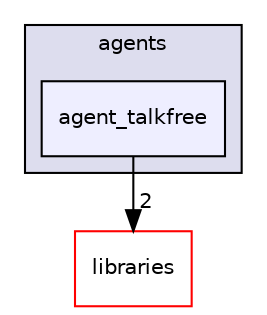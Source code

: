 digraph "agent_talkfree" {
  compound=true
  node [ fontsize="10", fontname="Helvetica"];
  edge [ labelfontsize="10", labelfontname="Helvetica"];
  subgraph clusterdir_de2ddffd02070d381f43b5b22cb08a64 {
    graph [ bgcolor="#ddddee", pencolor="black", label="agents" fontname="Helvetica", fontsize="10", URL="dir_de2ddffd02070d381f43b5b22cb08a64.html"]
  dir_bed6ad3ccde05cebfcb9c5288df58571 [shape=box, label="agent_talkfree", style="filled", fillcolor="#eeeeff", pencolor="black", URL="dir_bed6ad3ccde05cebfcb9c5288df58571.html"];
  }
  dir_bc0718b08fb2015b8e59c47b2805f60c [shape=box label="libraries" fillcolor="white" style="filled" color="red" URL="dir_bc0718b08fb2015b8e59c47b2805f60c.html"];
  dir_bed6ad3ccde05cebfcb9c5288df58571->dir_bc0718b08fb2015b8e59c47b2805f60c [headlabel="2", labeldistance=1.5 headhref="dir_000022_000000.html"];
}
